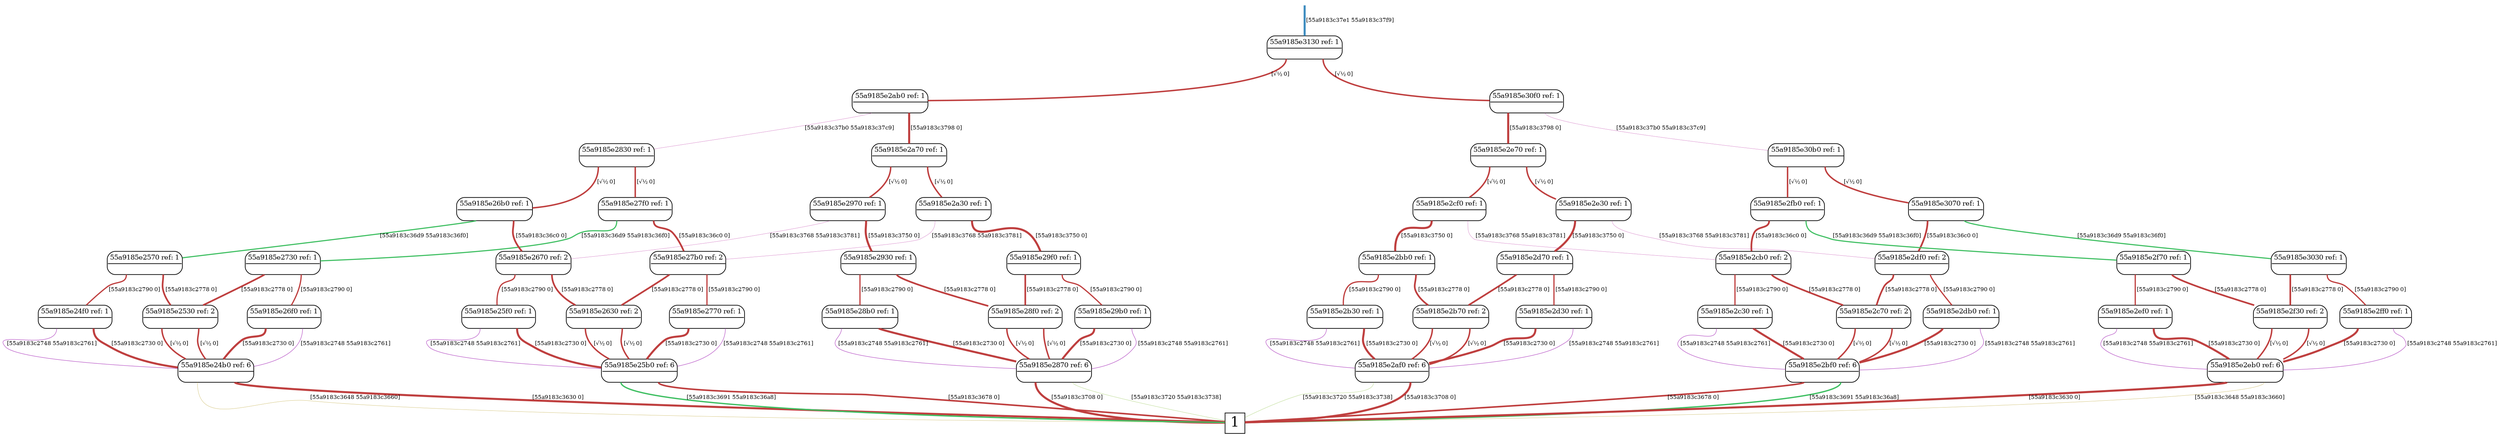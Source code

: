 digraph "DD" {graph[];node[shape=plain];edge[arrowhead=none]
root [label="",shape=point,style=invis]
t [label=<<font point-size="20">1</font>>,shape=box,tooltip="1",width=0.3,height=0.3]
root->989336[penwidth="3",tooltip="-0.9163-0.4004i" color="0.566 0.667 0.750",label=<<font point-size="8">&nbsp;[55a9183c37e1 55a9183c37f9]</font>>]
989336[label=<<font point-size="10"><table border="1" cellspacing="0" cellpadding="2" style="rounded"><tr><td colspan="2" border="1" sides="B">55a9185e3130 ref: 1</td></tr><tr><td port="0" href="javascript:;" border="0" tooltip="0.7071"><font color="white">&nbsp;0 </font></td><td port="1" href="javascript:;" border="0" tooltip="0.7071"><font color="white">&nbsp;0 </font></td></tr></table></font>>,tooltip="55a9185e3130"]
989336:1:s->989304[penwidth="2.12132",tooltip="0.7071" color="0.000 0.667 0.750",label=<<font point-size="8">&nbsp;[√½ 0]</font>>]
989336:0:s->988504[penwidth="2.12132",tooltip="0.7071" color="0.000 0.667 0.750",label=<<font point-size="8">&nbsp;[√½ 0]</font>>]
989304[label=<<font point-size="10"><table border="1" cellspacing="0" cellpadding="2" style="rounded"><tr><td colspan="2" border="1" sides="B">55a9185e30f0 ref: 1</td></tr><tr><td port="0" href="javascript:;" border="0" tooltip="0.9961"><font color="white">&nbsp;0 </font></td><td port="1" href="javascript:;" border="0" tooltip="0.05659-0.06785i"><font color="white">&nbsp;0 </font></td></tr></table></font>>,tooltip="55a9185e30f0"]
989304:1:s->989272[penwidth="0.3",tooltip="0.05659-0.06785i" color="0.861 0.667 0.750",label=<<font point-size="8">&nbsp;[55a9183c37b0 55a9183c37c9]</font>>]
989304:0:s->988984[penwidth="2.98827",tooltip="0.9961" color="0.000 0.667 0.750",label=<<font point-size="8">&nbsp;[55a9183c3798 0]</font>>]
988504[label=<<font point-size="10"><table border="1" cellspacing="0" cellpadding="2" style="rounded"><tr><td colspan="2" border="1" sides="B">55a9185e2ab0 ref: 1</td></tr><tr><td port="0" href="javascript:;" border="0" tooltip="0.05659-0.06785i"><font color="white">&nbsp;0 </font></td><td port="1" href="javascript:;" border="0" tooltip="0.9961"><font color="white">&nbsp;0 </font></td></tr></table></font>>,tooltip="55a9185e2ab0"]
988504:1:s->988472[penwidth="2.98827",tooltip="0.9961" color="0.000 0.667 0.750",label=<<font point-size="8">&nbsp;[55a9183c3798 0]</font>>]
988504:0:s->988184[penwidth="0.3",tooltip="0.05659-0.06785i" color="0.861 0.667 0.750",label=<<font point-size="8">&nbsp;[55a9183c37b0 55a9183c37c9]</font>>]
989272[label=<<font point-size="10"><table border="1" cellspacing="0" cellpadding="2" style="rounded"><tr><td colspan="2" border="1" sides="B">55a9185e30b0 ref: 1</td></tr><tr><td port="0" href="javascript:;" border="0" tooltip="0.7071"><font color="white">&nbsp;0 </font></td><td port="1" href="javascript:;" border="0" tooltip="0.7071"><font color="white">&nbsp;0 </font></td></tr></table></font>>,tooltip="55a9185e30b0"]
989272:1:s->989240[penwidth="2.12132",tooltip="0.7071" color="0.000 0.667 0.750",label=<<font point-size="8">&nbsp;[√½ 0]</font>>]
989272:0:s->989144[penwidth="2.12132",tooltip="0.7071" color="0.000 0.667 0.750",label=<<font point-size="8">&nbsp;[√½ 0]</font>>]
988472[label=<<font point-size="10"><table border="1" cellspacing="0" cellpadding="2" style="rounded"><tr><td colspan="2" border="1" sides="B">55a9185e2a70 ref: 1</td></tr><tr><td port="0" href="javascript:;" border="0" tooltip="0.7071"><font color="white">&nbsp;0 </font></td><td port="1" href="javascript:;" border="0" tooltip="0.7071"><font color="white">&nbsp;0 </font></td></tr></table></font>>,tooltip="55a9185e2a70"]
988472:1:s->988440[penwidth="2.12132",tooltip="0.7071" color="0.000 0.667 0.750",label=<<font point-size="8">&nbsp;[√½ 0]</font>>]
988472:0:s->988344[penwidth="2.12132",tooltip="0.7071" color="0.000 0.667 0.750",label=<<font point-size="8">&nbsp;[√½ 0]</font>>]
988184[label=<<font point-size="10"><table border="1" cellspacing="0" cellpadding="2" style="rounded"><tr><td colspan="2" border="1" sides="B">55a9185e2830 ref: 1</td></tr><tr><td port="0" href="javascript:;" border="0" tooltip="0.7071"><font color="white">&nbsp;0 </font></td><td port="1" href="javascript:;" border="0" tooltip="0.7071"><font color="white">&nbsp;0 </font></td></tr></table></font>>,tooltip="55a9185e2830"]
988184:1:s->988152[penwidth="2.12132",tooltip="0.7071" color="0.000 0.667 0.750",label=<<font point-size="8">&nbsp;[√½ 0]</font>>]
988184:0:s->987992[penwidth="2.12132",tooltip="0.7071" color="0.000 0.667 0.750",label=<<font point-size="8">&nbsp;[√½ 0]</font>>]
988984[label=<<font point-size="10"><table border="1" cellspacing="0" cellpadding="2" style="rounded"><tr><td colspan="2" border="1" sides="B">55a9185e2e70 ref: 1</td></tr><tr><td port="0" href="javascript:;" border="0" tooltip="0.7071"><font color="white">&nbsp;0 </font></td><td port="1" href="javascript:;" border="0" tooltip="0.7071"><font color="white">&nbsp;0 </font></td></tr></table></font>>,tooltip="55a9185e2e70"]
988984:1:s->988952[penwidth="2.12132",tooltip="0.7071" color="0.000 0.667 0.750",label=<<font point-size="8">&nbsp;[√½ 0]</font>>]
988984:0:s->988792[penwidth="2.12132",tooltip="0.7071" color="0.000 0.667 0.750",label=<<font point-size="8">&nbsp;[√½ 0]</font>>]
989144[label=<<font point-size="10"><table border="1" cellspacing="0" cellpadding="2" style="rounded"><tr><td colspan="2" border="1" sides="B">55a9185e2fb0 ref: 1</td></tr><tr><td port="0" href="javascript:;" border="0" tooltip="0.841"><font color="white">&nbsp;0 </font></td><td port="1" href="javascript:;" border="0" tooltip="-0.3889+0.3761i"><font color="white">&nbsp;0 </font></td></tr></table></font>>,tooltip="55a9185e2fb0"]
989144:1:s->989112[penwidth="1.62312",tooltip="-0.3889+0.3761i" color="0.378 0.667 0.750",label=<<font point-size="8">&nbsp;[55a9183c36d9 55a9183c36f0]</font>>]
989144:0:s->988760[penwidth="2.52299",tooltip="0.841" color="0.000 0.667 0.750",label=<<font point-size="8">&nbsp;[55a9183c36c0 0]</font>>]
988152[label=<<font point-size="10"><table border="1" cellspacing="0" cellpadding="2" style="rounded"><tr><td colspan="2" border="1" sides="B">55a9185e27f0 ref: 1</td></tr><tr><td port="0" href="javascript:;" border="0" tooltip="-0.3889+0.3761i"><font color="white">&nbsp;0 </font></td><td port="1" href="javascript:;" border="0" tooltip="0.841"><font color="white">&nbsp;0 </font></td></tr></table></font>>,tooltip="55a9185e27f0"]
988152:1:s->988120[penwidth="2.52299",tooltip="0.841" color="0.000 0.667 0.750",label=<<font point-size="8">&nbsp;[55a9183c36c0 0]</font>>]
988152:0:s->988056[penwidth="1.62312",tooltip="-0.3889+0.3761i" color="0.378 0.667 0.750",label=<<font point-size="8">&nbsp;[55a9183c36d9 55a9183c36f0]</font>>]
988952[label=<<font point-size="10"><table border="1" cellspacing="0" cellpadding="2" style="rounded"><tr><td colspan="2" border="1" sides="B">55a9185e2e30 ref: 1</td></tr><tr><td port="0" href="javascript:;" border="0" tooltip="0.9972"><font color="white">&nbsp;0 </font></td><td port="1" href="javascript:;" border="0" tooltip="0.04778-0.05729i"><font color="white">&nbsp;0 </font></td></tr></table></font>>,tooltip="55a9185e2e30"]
988952:1:s->988920[penwidth="0.3",tooltip="0.04778-0.05729i" color="0.861 0.667 0.750",label=<<font point-size="8">&nbsp;[55a9183c3768 55a9183c3781]</font>>]
988952:0:s->988856[penwidth="2.99164",tooltip="0.9972" color="0.000 0.667 0.750",label=<<font point-size="8">&nbsp;[55a9183c3750 0]</font>>]
988792[label=<<font point-size="10"><table border="1" cellspacing="0" cellpadding="2" style="rounded"><tr><td colspan="2" border="1" sides="B">55a9185e2cf0 ref: 1</td></tr><tr><td port="0" href="javascript:;" border="0" tooltip="0.9972"><font color="white">&nbsp;0 </font></td><td port="1" href="javascript:;" border="0" tooltip="0.04778-0.05729i"><font color="white">&nbsp;0 </font></td></tr></table></font>>,tooltip="55a9185e2cf0"]
988792:1:s->988760[penwidth="0.3",tooltip="0.04778-0.05729i" color="0.861 0.667 0.750",label=<<font point-size="8">&nbsp;[55a9183c3768 55a9183c3781]</font>>]
988792:0:s->988632[penwidth="2.99164",tooltip="0.9972" color="0.000 0.667 0.750",label=<<font point-size="8">&nbsp;[55a9183c3750 0]</font>>]
987992[label=<<font point-size="10"><table border="1" cellspacing="0" cellpadding="2" style="rounded"><tr><td colspan="2" border="1" sides="B">55a9185e26b0 ref: 1</td></tr><tr><td port="0" href="javascript:;" border="0" tooltip="-0.3889+0.3761i"><font color="white">&nbsp;0 </font></td><td port="1" href="javascript:;" border="0" tooltip="0.841"><font color="white">&nbsp;0 </font></td></tr></table></font>>,tooltip="55a9185e26b0"]
987992:1:s->987960[penwidth="2.52299",tooltip="0.841" color="0.000 0.667 0.750",label=<<font point-size="8">&nbsp;[55a9183c36c0 0]</font>>]
987992:0:s->987832[penwidth="1.62312",tooltip="-0.3889+0.3761i" color="0.378 0.667 0.750",label=<<font point-size="8">&nbsp;[55a9183c36d9 55a9183c36f0]</font>>]
988440[label=<<font point-size="10"><table border="1" cellspacing="0" cellpadding="2" style="rounded"><tr><td colspan="2" border="1" sides="B">55a9185e2a30 ref: 1</td></tr><tr><td port="0" href="javascript:;" border="0" tooltip="0.04778-0.05729i"><font color="white">&nbsp;0 </font></td><td port="1" href="javascript:;" border="0" tooltip="0.9972"><font color="white">&nbsp;0 </font></td></tr></table></font>>,tooltip="55a9185e2a30"]
988440:1:s->988408[penwidth="2.99164",tooltip="0.9972" color="0.000 0.667 0.750",label=<<font point-size="8">&nbsp;[55a9183c3750 0]</font>>]
988440:0:s->988120[penwidth="0.3",tooltip="0.04778-0.05729i" color="0.861 0.667 0.750",label=<<font point-size="8">&nbsp;[55a9183c3768 55a9183c3781]</font>>]
988344[label=<<font point-size="10"><table border="1" cellspacing="0" cellpadding="2" style="rounded"><tr><td colspan="2" border="1" sides="B">55a9185e2970 ref: 1</td></tr><tr><td port="0" href="javascript:;" border="0" tooltip="0.04778-0.05729i"><font color="white">&nbsp;0 </font></td><td port="1" href="javascript:;" border="0" tooltip="0.9972"><font color="white">&nbsp;0 </font></td></tr></table></font>>,tooltip="55a9185e2970"]
988344:1:s->988312[penwidth="2.99164",tooltip="0.9972" color="0.000 0.667 0.750",label=<<font point-size="8">&nbsp;[55a9183c3750 0]</font>>]
988344:0:s->987960[penwidth="0.3",tooltip="0.04778-0.05729i" color="0.861 0.667 0.750",label=<<font point-size="8">&nbsp;[55a9183c3768 55a9183c3781]</font>>]
989240[label=<<font point-size="10"><table border="1" cellspacing="0" cellpadding="2" style="rounded"><tr><td colspan="2" border="1" sides="B">55a9185e3070 ref: 1</td></tr><tr><td port="0" href="javascript:;" border="0" tooltip="0.841"><font color="white">&nbsp;0 </font></td><td port="1" href="javascript:;" border="0" tooltip="-0.3889+0.3761i"><font color="white">&nbsp;0 </font></td></tr></table></font>>,tooltip="55a9185e3070"]
989240:1:s->989208[penwidth="1.62312",tooltip="-0.3889+0.3761i" color="0.378 0.667 0.750",label=<<font point-size="8">&nbsp;[55a9183c36d9 55a9183c36f0]</font>>]
989240:0:s->988920[penwidth="2.52299",tooltip="0.841" color="0.000 0.667 0.750",label=<<font point-size="8">&nbsp;[55a9183c36c0 0]</font>>]
988760[label=<<font point-size="10"><table border="1" cellspacing="0" cellpadding="2" style="rounded"><tr><td colspan="2" border="1" sides="B">55a9185e2cb0 ref: 2</td></tr><tr><td port="0" href="javascript:;" border="0" tooltip="0.5853"><font color="white">&nbsp;0 </font></td><td port="1" href="javascript:;" border="0" tooltip="0.8108"><font color="white">&nbsp;0 </font></td></tr></table></font>>,tooltip="55a9185e2cb0"]
988760:1:s->988728[penwidth="2.43253",tooltip="0.8108" color="0.000 0.667 0.750",label=<<font point-size="8">&nbsp;[55a9183c2778 0]</font>>]
988760:0:s->988696[penwidth="1.75579",tooltip="0.5853" color="0.000 0.667 0.750",label=<<font point-size="8">&nbsp;[55a9183c2790 0]</font>>]
988856[label=<<font point-size="10"><table border="1" cellspacing="0" cellpadding="2" style="rounded"><tr><td colspan="2" border="1" sides="B">55a9185e2d70 ref: 1</td></tr><tr><td port="0" href="javascript:;" border="0" tooltip="0.8108"><font color="white">&nbsp;0 </font></td><td port="1" href="javascript:;" border="0" tooltip="0.5853"><font color="white">&nbsp;0 </font></td></tr></table></font>>,tooltip="55a9185e2d70"]
988856:1:s->988824[penwidth="1.75579",tooltip="0.5853" color="0.000 0.667 0.750",label=<<font point-size="8">&nbsp;[55a9183c2790 0]</font>>]
988856:0:s->988600[penwidth="2.43253",tooltip="0.8108" color="0.000 0.667 0.750",label=<<font point-size="8">&nbsp;[55a9183c2778 0]</font>>]
988312[label=<<font point-size="10"><table border="1" cellspacing="0" cellpadding="2" style="rounded"><tr><td colspan="2" border="1" sides="B">55a9185e2930 ref: 1</td></tr><tr><td port="0" href="javascript:;" border="0" tooltip="0.5853"><font color="white">&nbsp;0 </font></td><td port="1" href="javascript:;" border="0" tooltip="0.8108"><font color="white">&nbsp;0 </font></td></tr></table></font>>,tooltip="55a9185e2930"]
988312:1:s->988280[penwidth="2.43253",tooltip="0.8108" color="0.000 0.667 0.750",label=<<font point-size="8">&nbsp;[55a9183c2778 0]</font>>]
988312:0:s->988248[penwidth="1.75579",tooltip="0.5853" color="0.000 0.667 0.750",label=<<font point-size="8">&nbsp;[55a9183c2790 0]</font>>]
989208[label=<<font point-size="10"><table border="1" cellspacing="0" cellpadding="2" style="rounded"><tr><td colspan="2" border="1" sides="B">55a9185e3030 ref: 1</td></tr><tr><td port="0" href="javascript:;" border="0" tooltip="0.8108"><font color="white">&nbsp;0 </font></td><td port="1" href="javascript:;" border="0" tooltip="0.5853"><font color="white">&nbsp;0 </font></td></tr></table></font>>,tooltip="55a9185e3030"]
989208:1:s->989176[penwidth="1.75579",tooltip="0.5853" color="0.000 0.667 0.750",label=<<font point-size="8">&nbsp;[55a9183c2790 0]</font>>]
989208:0:s->989080[penwidth="2.43253",tooltip="0.8108" color="0.000 0.667 0.750",label=<<font point-size="8">&nbsp;[55a9183c2778 0]</font>>]
988920[label=<<font point-size="10"><table border="1" cellspacing="0" cellpadding="2" style="rounded"><tr><td colspan="2" border="1" sides="B">55a9185e2df0 ref: 2</td></tr><tr><td port="0" href="javascript:;" border="0" tooltip="0.8108"><font color="white">&nbsp;0 </font></td><td port="1" href="javascript:;" border="0" tooltip="0.5853"><font color="white">&nbsp;0 </font></td></tr></table></font>>,tooltip="55a9185e2df0"]
988920:1:s->988888[penwidth="1.75579",tooltip="0.5853" color="0.000 0.667 0.750",label=<<font point-size="8">&nbsp;[55a9183c2790 0]</font>>]
988920:0:s->988728[penwidth="2.43253",tooltip="0.8108" color="0.000 0.667 0.750",label=<<font point-size="8">&nbsp;[55a9183c2778 0]</font>>]
987960[label=<<font point-size="10"><table border="1" cellspacing="0" cellpadding="2" style="rounded"><tr><td colspan="2" border="1" sides="B">55a9185e2670 ref: 2</td></tr><tr><td port="0" href="javascript:;" border="0" tooltip="0.5853"><font color="white">&nbsp;0 </font></td><td port="1" href="javascript:;" border="0" tooltip="0.8108"><font color="white">&nbsp;0 </font></td></tr></table></font>>,tooltip="55a9185e2670"]
987960:1:s->987928[penwidth="2.43253",tooltip="0.8108" color="0.000 0.667 0.750",label=<<font point-size="8">&nbsp;[55a9183c2778 0]</font>>]
987960:0:s->987896[penwidth="1.75579",tooltip="0.5853" color="0.000 0.667 0.750",label=<<font point-size="8">&nbsp;[55a9183c2790 0]</font>>]
988056[label=<<font point-size="10"><table border="1" cellspacing="0" cellpadding="2" style="rounded"><tr><td colspan="2" border="1" sides="B">55a9185e2730 ref: 1</td></tr><tr><td port="0" href="javascript:;" border="0" tooltip="0.8108"><font color="white">&nbsp;0 </font></td><td port="1" href="javascript:;" border="0" tooltip="0.5853"><font color="white">&nbsp;0 </font></td></tr></table></font>>,tooltip="55a9185e2730"]
988056:1:s->988024[penwidth="1.75579",tooltip="0.5853" color="0.000 0.667 0.750",label=<<font point-size="8">&nbsp;[55a9183c2790 0]</font>>]
988056:0:s->987800[penwidth="2.43253",tooltip="0.8108" color="0.000 0.667 0.750",label=<<font point-size="8">&nbsp;[55a9183c2778 0]</font>>]
988408[label=<<font point-size="10"><table border="1" cellspacing="0" cellpadding="2" style="rounded"><tr><td colspan="2" border="1" sides="B">55a9185e29f0 ref: 1</td></tr><tr><td port="0" href="javascript:;" border="0" tooltip="0.8108"><font color="white">&nbsp;0 </font></td><td port="1" href="javascript:;" border="0" tooltip="0.5853"><font color="white">&nbsp;0 </font></td></tr></table></font>>,tooltip="55a9185e29f0"]
988408:1:s->988376[penwidth="1.75579",tooltip="0.5853" color="0.000 0.667 0.750",label=<<font point-size="8">&nbsp;[55a9183c2790 0]</font>>]
988408:0:s->988280[penwidth="2.43253",tooltip="0.8108" color="0.000 0.667 0.750",label=<<font point-size="8">&nbsp;[55a9183c2778 0]</font>>]
988632[label=<<font point-size="10"><table border="1" cellspacing="0" cellpadding="2" style="rounded"><tr><td colspan="2" border="1" sides="B">55a9185e2bb0 ref: 1</td></tr><tr><td port="0" href="javascript:;" border="0" tooltip="0.5853"><font color="white">&nbsp;0 </font></td><td port="1" href="javascript:;" border="0" tooltip="0.8108"><font color="white">&nbsp;0 </font></td></tr></table></font>>,tooltip="55a9185e2bb0"]
988632:1:s->988600[penwidth="2.43253",tooltip="0.8108" color="0.000 0.667 0.750",label=<<font point-size="8">&nbsp;[55a9183c2778 0]</font>>]
988632:0:s->988568[penwidth="1.75579",tooltip="0.5853" color="0.000 0.667 0.750",label=<<font point-size="8">&nbsp;[55a9183c2790 0]</font>>]
988120[label=<<font point-size="10"><table border="1" cellspacing="0" cellpadding="2" style="rounded"><tr><td colspan="2" border="1" sides="B">55a9185e27b0 ref: 2</td></tr><tr><td port="0" href="javascript:;" border="0" tooltip="0.8108"><font color="white">&nbsp;0 </font></td><td port="1" href="javascript:;" border="0" tooltip="0.5853"><font color="white">&nbsp;0 </font></td></tr></table></font>>,tooltip="55a9185e27b0"]
988120:1:s->988088[penwidth="1.75579",tooltip="0.5853" color="0.000 0.667 0.750",label=<<font point-size="8">&nbsp;[55a9183c2790 0]</font>>]
988120:0:s->987928[penwidth="2.43253",tooltip="0.8108" color="0.000 0.667 0.750",label=<<font point-size="8">&nbsp;[55a9183c2778 0]</font>>]
987832[label=<<font point-size="10"><table border="1" cellspacing="0" cellpadding="2" style="rounded"><tr><td colspan="2" border="1" sides="B">55a9185e2570 ref: 1</td></tr><tr><td port="0" href="javascript:;" border="0" tooltip="0.5853"><font color="white">&nbsp;0 </font></td><td port="1" href="javascript:;" border="0" tooltip="0.8108"><font color="white">&nbsp;0 </font></td></tr></table></font>>,tooltip="55a9185e2570"]
987832:1:s->987800[penwidth="2.43253",tooltip="0.8108" color="0.000 0.667 0.750",label=<<font point-size="8">&nbsp;[55a9183c2778 0]</font>>]
987832:0:s->987768[penwidth="1.75579",tooltip="0.5853" color="0.000 0.667 0.750",label=<<font point-size="8">&nbsp;[55a9183c2790 0]</font>>]
989112[label=<<font point-size="10"><table border="1" cellspacing="0" cellpadding="2" style="rounded"><tr><td colspan="2" border="1" sides="B">55a9185e2f70 ref: 1</td></tr><tr><td port="0" href="javascript:;" border="0" tooltip="0.5853"><font color="white">&nbsp;0 </font></td><td port="1" href="javascript:;" border="0" tooltip="0.8108"><font color="white">&nbsp;0 </font></td></tr></table></font>>,tooltip="55a9185e2f70"]
989112:1:s->989080[penwidth="2.43253",tooltip="0.8108" color="0.000 0.667 0.750",label=<<font point-size="8">&nbsp;[55a9183c2778 0]</font>>]
989112:0:s->989048[penwidth="1.75579",tooltip="0.5853" color="0.000 0.667 0.750",label=<<font point-size="8">&nbsp;[55a9183c2790 0]</font>>]
988696[label=<<font point-size="10"><table border="1" cellspacing="0" cellpadding="2" style="rounded"><tr><td colspan="2" border="1" sides="B">55a9185e2c30 ref: 1</td></tr><tr><td port="0" href="javascript:;" border="0" tooltip="0.07334-0.1868i"><font color="white">&nbsp;0 </font></td><td port="1" href="javascript:;" border="0" tooltip="0.9797"><font color="white">&nbsp;0 </font></td></tr></table></font>>,tooltip="55a9185e2c30"]
988696:1:s->988664[penwidth="2.93896",tooltip="0.9797" color="0.000 0.667 0.750",label=<<font point-size="8">&nbsp;[55a9183c2730 0]</font>>]
988696:0:s->988664[penwidth="0.602115",tooltip="0.07334-0.1868i" color="0.810 0.667 0.750",label=<<font point-size="8">&nbsp;[55a9183c2748 55a9183c2761]</font>>]
988248[label=<<font point-size="10"><table border="1" cellspacing="0" cellpadding="2" style="rounded"><tr><td colspan="2" border="1" sides="B">55a9185e28b0 ref: 1</td></tr><tr><td port="0" href="javascript:;" border="0" tooltip="0.07334-0.1868i"><font color="white">&nbsp;0 </font></td><td port="1" href="javascript:;" border="0" tooltip="0.9797"><font color="white">&nbsp;0 </font></td></tr></table></font>>,tooltip="55a9185e28b0"]
988248:1:s->988216[penwidth="2.93896",tooltip="0.9797" color="0.000 0.667 0.750",label=<<font point-size="8">&nbsp;[55a9183c2730 0]</font>>]
988248:0:s->988216[penwidth="0.602115",tooltip="0.07334-0.1868i" color="0.810 0.667 0.750",label=<<font point-size="8">&nbsp;[55a9183c2748 55a9183c2761]</font>>]
987800[label=<<font point-size="10"><table border="1" cellspacing="0" cellpadding="2" style="rounded"><tr><td colspan="2" border="1" sides="B">55a9185e2530 ref: 2</td></tr><tr><td port="0" href="javascript:;" border="0" tooltip="0.7071"><font color="white">&nbsp;0 </font></td><td port="1" href="javascript:;" border="0" tooltip="0.7071"><font color="white">&nbsp;0 </font></td></tr></table></font>>,tooltip="55a9185e2530"]
987800:1:s->987736[penwidth="2.12132",tooltip="0.7071" color="0.000 0.667 0.750",label=<<font point-size="8">&nbsp;[√½ 0]</font>>]
987800:0:s->987736[penwidth="2.12132",tooltip="0.7071" color="0.000 0.667 0.750",label=<<font point-size="8">&nbsp;[√½ 0]</font>>]
987768[label=<<font point-size="10"><table border="1" cellspacing="0" cellpadding="2" style="rounded"><tr><td colspan="2" border="1" sides="B">55a9185e24f0 ref: 1</td></tr><tr><td port="0" href="javascript:;" border="0" tooltip="0.07334-0.1868i"><font color="white">&nbsp;0 </font></td><td port="1" href="javascript:;" border="0" tooltip="0.9797"><font color="white">&nbsp;0 </font></td></tr></table></font>>,tooltip="55a9185e24f0"]
987768:1:s->987736[penwidth="2.93896",tooltip="0.9797" color="0.000 0.667 0.750",label=<<font point-size="8">&nbsp;[55a9183c2730 0]</font>>]
987768:0:s->987736[penwidth="0.602115",tooltip="0.07334-0.1868i" color="0.810 0.667 0.750",label=<<font point-size="8">&nbsp;[55a9183c2748 55a9183c2761]</font>>]
989048[label=<<font point-size="10"><table border="1" cellspacing="0" cellpadding="2" style="rounded"><tr><td colspan="2" border="1" sides="B">55a9185e2ef0 ref: 1</td></tr><tr><td port="0" href="javascript:;" border="0" tooltip="0.07334-0.1868i"><font color="white">&nbsp;0 </font></td><td port="1" href="javascript:;" border="0" tooltip="0.9797"><font color="white">&nbsp;0 </font></td></tr></table></font>>,tooltip="55a9185e2ef0"]
989048:1:s->989016[penwidth="2.93896",tooltip="0.9797" color="0.000 0.667 0.750",label=<<font point-size="8">&nbsp;[55a9183c2730 0]</font>>]
989048:0:s->989016[penwidth="0.602115",tooltip="0.07334-0.1868i" color="0.810 0.667 0.750",label=<<font point-size="8">&nbsp;[55a9183c2748 55a9183c2761]</font>>]
988600[label=<<font point-size="10"><table border="1" cellspacing="0" cellpadding="2" style="rounded"><tr><td colspan="2" border="1" sides="B">55a9185e2b70 ref: 2</td></tr><tr><td port="0" href="javascript:;" border="0" tooltip="0.7071"><font color="white">&nbsp;0 </font></td><td port="1" href="javascript:;" border="0" tooltip="0.7071"><font color="white">&nbsp;0 </font></td></tr></table></font>>,tooltip="55a9185e2b70"]
988600:1:s->988536[penwidth="2.12132",tooltip="0.7071" color="0.000 0.667 0.750",label=<<font point-size="8">&nbsp;[√½ 0]</font>>]
988600:0:s->988536[penwidth="2.12132",tooltip="0.7071" color="0.000 0.667 0.750",label=<<font point-size="8">&nbsp;[√½ 0]</font>>]
989080[label=<<font point-size="10"><table border="1" cellspacing="0" cellpadding="2" style="rounded"><tr><td colspan="2" border="1" sides="B">55a9185e2f30 ref: 2</td></tr><tr><td port="0" href="javascript:;" border="0" tooltip="0.7071"><font color="white">&nbsp;0 </font></td><td port="1" href="javascript:;" border="0" tooltip="0.7071"><font color="white">&nbsp;0 </font></td></tr></table></font>>,tooltip="55a9185e2f30"]
989080:1:s->989016[penwidth="2.12132",tooltip="0.7071" color="0.000 0.667 0.750",label=<<font point-size="8">&nbsp;[√½ 0]</font>>]
989080:0:s->989016[penwidth="2.12132",tooltip="0.7071" color="0.000 0.667 0.750",label=<<font point-size="8">&nbsp;[√½ 0]</font>>]
987896[label=<<font point-size="10"><table border="1" cellspacing="0" cellpadding="2" style="rounded"><tr><td colspan="2" border="1" sides="B">55a9185e25f0 ref: 1</td></tr><tr><td port="0" href="javascript:;" border="0" tooltip="0.07334-0.1868i"><font color="white">&nbsp;0 </font></td><td port="1" href="javascript:;" border="0" tooltip="0.9797"><font color="white">&nbsp;0 </font></td></tr></table></font>>,tooltip="55a9185e25f0"]
987896:1:s->987864[penwidth="2.93896",tooltip="0.9797" color="0.000 0.667 0.750",label=<<font point-size="8">&nbsp;[55a9183c2730 0]</font>>]
987896:0:s->987864[penwidth="0.602115",tooltip="0.07334-0.1868i" color="0.810 0.667 0.750",label=<<font point-size="8">&nbsp;[55a9183c2748 55a9183c2761]</font>>]
988728[label=<<font point-size="10"><table border="1" cellspacing="0" cellpadding="2" style="rounded"><tr><td colspan="2" border="1" sides="B">55a9185e2c70 ref: 2</td></tr><tr><td port="0" href="javascript:;" border="0" tooltip="0.7071"><font color="white">&nbsp;0 </font></td><td port="1" href="javascript:;" border="0" tooltip="0.7071"><font color="white">&nbsp;0 </font></td></tr></table></font>>,tooltip="55a9185e2c70"]
988728:1:s->988664[penwidth="2.12132",tooltip="0.7071" color="0.000 0.667 0.750",label=<<font point-size="8">&nbsp;[√½ 0]</font>>]
988728:0:s->988664[penwidth="2.12132",tooltip="0.7071" color="0.000 0.667 0.750",label=<<font point-size="8">&nbsp;[√½ 0]</font>>]
988376[label=<<font point-size="10"><table border="1" cellspacing="0" cellpadding="2" style="rounded"><tr><td colspan="2" border="1" sides="B">55a9185e29b0 ref: 1</td></tr><tr><td port="0" href="javascript:;" border="0" tooltip="0.9797"><font color="white">&nbsp;0 </font></td><td port="1" href="javascript:;" border="0" tooltip="0.07334-0.1868i"><font color="white">&nbsp;0 </font></td></tr></table></font>>,tooltip="55a9185e29b0"]
988376:1:s->988216[penwidth="0.602115",tooltip="0.07334-0.1868i" color="0.810 0.667 0.750",label=<<font point-size="8">&nbsp;[55a9183c2748 55a9183c2761]</font>>]
988376:0:s->988216[penwidth="2.93896",tooltip="0.9797" color="0.000 0.667 0.750",label=<<font point-size="8">&nbsp;[55a9183c2730 0]</font>>]
988024[label=<<font point-size="10"><table border="1" cellspacing="0" cellpadding="2" style="rounded"><tr><td colspan="2" border="1" sides="B">55a9185e26f0 ref: 1</td></tr><tr><td port="0" href="javascript:;" border="0" tooltip="0.9797"><font color="white">&nbsp;0 </font></td><td port="1" href="javascript:;" border="0" tooltip="0.07334-0.1868i"><font color="white">&nbsp;0 </font></td></tr></table></font>>,tooltip="55a9185e26f0"]
988024:1:s->987736[penwidth="0.602115",tooltip="0.07334-0.1868i" color="0.810 0.667 0.750",label=<<font point-size="8">&nbsp;[55a9183c2748 55a9183c2761]</font>>]
988024:0:s->987736[penwidth="2.93896",tooltip="0.9797" color="0.000 0.667 0.750",label=<<font point-size="8">&nbsp;[55a9183c2730 0]</font>>]
987928[label=<<font point-size="10"><table border="1" cellspacing="0" cellpadding="2" style="rounded"><tr><td colspan="2" border="1" sides="B">55a9185e2630 ref: 2</td></tr><tr><td port="0" href="javascript:;" border="0" tooltip="0.7071"><font color="white">&nbsp;0 </font></td><td port="1" href="javascript:;" border="0" tooltip="0.7071"><font color="white">&nbsp;0 </font></td></tr></table></font>>,tooltip="55a9185e2630"]
987928:1:s->987864[penwidth="2.12132",tooltip="0.7071" color="0.000 0.667 0.750",label=<<font point-size="8">&nbsp;[√½ 0]</font>>]
987928:0:s->987864[penwidth="2.12132",tooltip="0.7071" color="0.000 0.667 0.750",label=<<font point-size="8">&nbsp;[√½ 0]</font>>]
988280[label=<<font point-size="10"><table border="1" cellspacing="0" cellpadding="2" style="rounded"><tr><td colspan="2" border="1" sides="B">55a9185e28f0 ref: 2</td></tr><tr><td port="0" href="javascript:;" border="0" tooltip="0.7071"><font color="white">&nbsp;0 </font></td><td port="1" href="javascript:;" border="0" tooltip="0.7071"><font color="white">&nbsp;0 </font></td></tr></table></font>>,tooltip="55a9185e28f0"]
988280:1:s->988216[penwidth="2.12132",tooltip="0.7071" color="0.000 0.667 0.750",label=<<font point-size="8">&nbsp;[√½ 0]</font>>]
988280:0:s->988216[penwidth="2.12132",tooltip="0.7071" color="0.000 0.667 0.750",label=<<font point-size="8">&nbsp;[√½ 0]</font>>]
988888[label=<<font point-size="10"><table border="1" cellspacing="0" cellpadding="2" style="rounded"><tr><td colspan="2" border="1" sides="B">55a9185e2db0 ref: 1</td></tr><tr><td port="0" href="javascript:;" border="0" tooltip="0.9797"><font color="white">&nbsp;0 </font></td><td port="1" href="javascript:;" border="0" tooltip="0.07334-0.1868i"><font color="white">&nbsp;0 </font></td></tr></table></font>>,tooltip="55a9185e2db0"]
988888:1:s->988664[penwidth="0.602115",tooltip="0.07334-0.1868i" color="0.810 0.667 0.750",label=<<font point-size="8">&nbsp;[55a9183c2748 55a9183c2761]</font>>]
988888:0:s->988664[penwidth="2.93896",tooltip="0.9797" color="0.000 0.667 0.750",label=<<font point-size="8">&nbsp;[55a9183c2730 0]</font>>]
989176[label=<<font point-size="10"><table border="1" cellspacing="0" cellpadding="2" style="rounded"><tr><td colspan="2" border="1" sides="B">55a9185e2ff0 ref: 1</td></tr><tr><td port="0" href="javascript:;" border="0" tooltip="0.9797"><font color="white">&nbsp;0 </font></td><td port="1" href="javascript:;" border="0" tooltip="0.07334-0.1868i"><font color="white">&nbsp;0 </font></td></tr></table></font>>,tooltip="55a9185e2ff0"]
989176:1:s->989016[penwidth="0.602115",tooltip="0.07334-0.1868i" color="0.810 0.667 0.750",label=<<font point-size="8">&nbsp;[55a9183c2748 55a9183c2761]</font>>]
989176:0:s->989016[penwidth="2.93896",tooltip="0.9797" color="0.000 0.667 0.750",label=<<font point-size="8">&nbsp;[55a9183c2730 0]</font>>]
988568[label=<<font point-size="10"><table border="1" cellspacing="0" cellpadding="2" style="rounded"><tr><td colspan="2" border="1" sides="B">55a9185e2b30 ref: 1</td></tr><tr><td port="0" href="javascript:;" border="0" tooltip="0.07334-0.1868i"><font color="white">&nbsp;0 </font></td><td port="1" href="javascript:;" border="0" tooltip="0.9797"><font color="white">&nbsp;0 </font></td></tr></table></font>>,tooltip="55a9185e2b30"]
988568:1:s->988536[penwidth="2.93896",tooltip="0.9797" color="0.000 0.667 0.750",label=<<font point-size="8">&nbsp;[55a9183c2730 0]</font>>]
988568:0:s->988536[penwidth="0.602115",tooltip="0.07334-0.1868i" color="0.810 0.667 0.750",label=<<font point-size="8">&nbsp;[55a9183c2748 55a9183c2761]</font>>]
988088[label=<<font point-size="10"><table border="1" cellspacing="0" cellpadding="2" style="rounded"><tr><td colspan="2" border="1" sides="B">55a9185e2770 ref: 1</td></tr><tr><td port="0" href="javascript:;" border="0" tooltip="0.9797"><font color="white">&nbsp;0 </font></td><td port="1" href="javascript:;" border="0" tooltip="0.07334-0.1868i"><font color="white">&nbsp;0 </font></td></tr></table></font>>,tooltip="55a9185e2770"]
988088:1:s->987864[penwidth="0.602115",tooltip="0.07334-0.1868i" color="0.810 0.667 0.750",label=<<font point-size="8">&nbsp;[55a9183c2748 55a9183c2761]</font>>]
988088:0:s->987864[penwidth="2.93896",tooltip="0.9797" color="0.000 0.667 0.750",label=<<font point-size="8">&nbsp;[55a9183c2730 0]</font>>]
988824[label=<<font point-size="10"><table border="1" cellspacing="0" cellpadding="2" style="rounded"><tr><td colspan="2" border="1" sides="B">55a9185e2d30 ref: 1</td></tr><tr><td port="0" href="javascript:;" border="0" tooltip="0.9797"><font color="white">&nbsp;0 </font></td><td port="1" href="javascript:;" border="0" tooltip="0.07334-0.1868i"><font color="white">&nbsp;0 </font></td></tr></table></font>>,tooltip="55a9185e2d30"]
988824:1:s->988536[penwidth="0.602115",tooltip="0.07334-0.1868i" color="0.810 0.667 0.750",label=<<font point-size="8">&nbsp;[55a9183c2748 55a9183c2761]</font>>]
988824:0:s->988536[penwidth="2.93896",tooltip="0.9797" color="0.000 0.667 0.750",label=<<font point-size="8">&nbsp;[55a9183c2730 0]</font>>]
988664[label=<<font point-size="10"><table border="1" cellspacing="0" cellpadding="2" style="rounded"><tr><td colspan="2" border="1" sides="B">55a9185e2bf0 ref: 6</td></tr><tr><td port="0" href="javascript:;" border="0" tooltip="0.7692"><font color="white">&nbsp;0 </font></td><td port="1" href="javascript:;" border="0" tooltip="-0.4594+0.4442i"><font color="white">&nbsp;0 </font></td></tr></table></font>>,tooltip="55a9185e2bf0"]
988664:1:s->t[penwidth="1.91707",tooltip="-0.4594+0.4442i" color="0.378 0.667 0.750",label=<<font point-size="8">&nbsp;[55a9183c3691 55a9183c36a8]</font>>]
988664:0:s->t[penwidth="2.30756",tooltip="0.7692" color="0.000 0.667 0.750",label=<<font point-size="8">&nbsp;[55a9183c3678 0]</font>>]
987736[label=<<font point-size="10"><table border="1" cellspacing="0" cellpadding="2" style="rounded"><tr><td colspan="2" border="1" sides="B">55a9185e24b0 ref: 6</td></tr><tr><td port="0" href="javascript:;" border="0" tooltip="0.07546+0.08746i"><font color="white">&nbsp;0 </font></td><td port="1" href="javascript:;" border="0" tooltip="0.9933"><font color="white">&nbsp;0 </font></td></tr></table></font>>,tooltip="55a9185e24b0"]
987736:1:s->t[penwidth="2.97992",tooltip="0.9933" color="0.000 0.667 0.750",label=<<font point-size="8">&nbsp;[55a9183c3630 0]</font>>]
987736:0:s->t[penwidth="0.346556",tooltip="0.07546+0.08746i" color="0.137 0.667 0.750",label=<<font point-size="8">&nbsp;[55a9183c3648 55a9183c3660]</font>>]
989016[label=<<font point-size="10"><table border="1" cellspacing="0" cellpadding="2" style="rounded"><tr><td colspan="2" border="1" sides="B">55a9185e2eb0 ref: 6</td></tr><tr><td port="0" href="javascript:;" border="0" tooltip="0.9933"><font color="white">&nbsp;0 </font></td><td port="1" href="javascript:;" border="0" tooltip="0.07546+0.08746i"><font color="white">&nbsp;0 </font></td></tr></table></font>>,tooltip="55a9185e2eb0"]
989016:1:s->t[penwidth="0.346556",tooltip="0.07546+0.08746i" color="0.137 0.667 0.750",label=<<font point-size="8">&nbsp;[55a9183c3648 55a9183c3660]</font>>]
989016:0:s->t[penwidth="2.97992",tooltip="0.9933" color="0.000 0.667 0.750",label=<<font point-size="8">&nbsp;[55a9183c3630 0]</font>>]
987864[label=<<font point-size="10"><table border="1" cellspacing="0" cellpadding="2" style="rounded"><tr><td colspan="2" border="1" sides="B">55a9185e25b0 ref: 6</td></tr><tr><td port="0" href="javascript:;" border="0" tooltip="-0.4594+0.4442i"><font color="white">&nbsp;0 </font></td><td port="1" href="javascript:;" border="0" tooltip="0.7692"><font color="white">&nbsp;0 </font></td></tr></table></font>>,tooltip="55a9185e25b0"]
987864:1:s->t[penwidth="2.30756",tooltip="0.7692" color="0.000 0.667 0.750",label=<<font point-size="8">&nbsp;[55a9183c3678 0]</font>>]
987864:0:s->t[penwidth="1.91707",tooltip="-0.4594+0.4442i" color="0.378 0.667 0.750",label=<<font point-size="8">&nbsp;[55a9183c3691 55a9183c36a8]</font>>]
988536[label=<<font point-size="10"><table border="1" cellspacing="0" cellpadding="2" style="rounded"><tr><td colspan="2" border="1" sides="B">55a9185e2af0 ref: 6</td></tr><tr><td port="0" href="javascript:;" border="0" tooltip="0.003509+0.04768i"><font color="white">&nbsp;0 </font></td><td port="1" href="javascript:;" border="0" tooltip="0.9989"><font color="white">&nbsp;0 </font></td></tr></table></font>>,tooltip="55a9185e2af0"]
988536:1:s->t[penwidth="2.99657",tooltip="0.9989" color="0.000 0.667 0.750",label=<<font point-size="8">&nbsp;[55a9183c3708 0]</font>>]
988536:0:s->t[penwidth="0.3",tooltip="0.003509+0.04768i" color="0.238 0.667 0.750",label=<<font point-size="8">&nbsp;[55a9183c3720 55a9183c3738]</font>>]
988216[label=<<font point-size="10"><table border="1" cellspacing="0" cellpadding="2" style="rounded"><tr><td colspan="2" border="1" sides="B">55a9185e2870 ref: 6</td></tr><tr><td port="0" href="javascript:;" border="0" tooltip="0.9989"><font color="white">&nbsp;0 </font></td><td port="1" href="javascript:;" border="0" tooltip="0.003509+0.04768i"><font color="white">&nbsp;0 </font></td></tr></table></font>>,tooltip="55a9185e2870"]
988216:1:s->t[penwidth="0.3",tooltip="0.003509+0.04768i" color="0.238 0.667 0.750",label=<<font point-size="8">&nbsp;[55a9183c3720 55a9183c3738]</font>>]
988216:0:s->t[penwidth="2.99657",tooltip="0.9989" color="0.000 0.667 0.750",label=<<font point-size="8">&nbsp;[55a9183c3708 0]</font>>]
}
